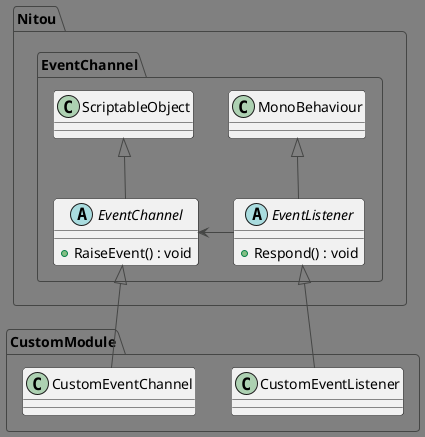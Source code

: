 @startuml SceneSystem
!theme toy
'!theme vibrant
'!theme amiga
skinparam backgroundColor gray

namespace Nitou {

    namespace EventChannel{

        ' イベントの発行元
        abstract class EventChannel{
            + RaiseEvent() : void
        }

        abstract class EventListener{
            + Respond() : void
        }

        ' 継承関係
        EventChannel -up-|> ScriptableObject
        EventListener -up-|> MonoBehaviour
        ' 依存関係
        EventChannel <-right- EventListener
    }

}


package CustomModule{

    class CustomEventChannel{}
    class CustomEventListener{}

    ' 継承関係
    CustomEventChannel -up-|> Nitou.EventChannel.EventChannel
    CustomEventListener -up-|> Nitou.EventChannel.EventListener
}

@enduml